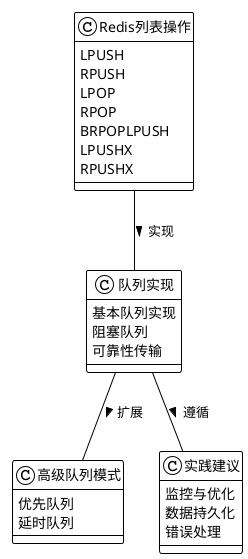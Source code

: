 @startuml
!theme plain

class "Redis列表操作" {
    LPUSH
    RPUSH
    LPOP
    RPOP
    BRPOPLPUSH
    LPUSHX
    RPUSHX
}

class "队列实现" {
    基本队列实现
    阻塞队列
    可靠性传输
}

class "高级队列模式" {
    优先队列
    延时队列
}

class "实践建议" {
    监控与优化
    数据持久化
    错误处理
}

"Redis列表操作" -- "队列实现" : 实现 >
"队列实现" -- "高级队列模式" : 扩展 >
"队列实现" -- "实践建议" : 遵循 >

@enduml
